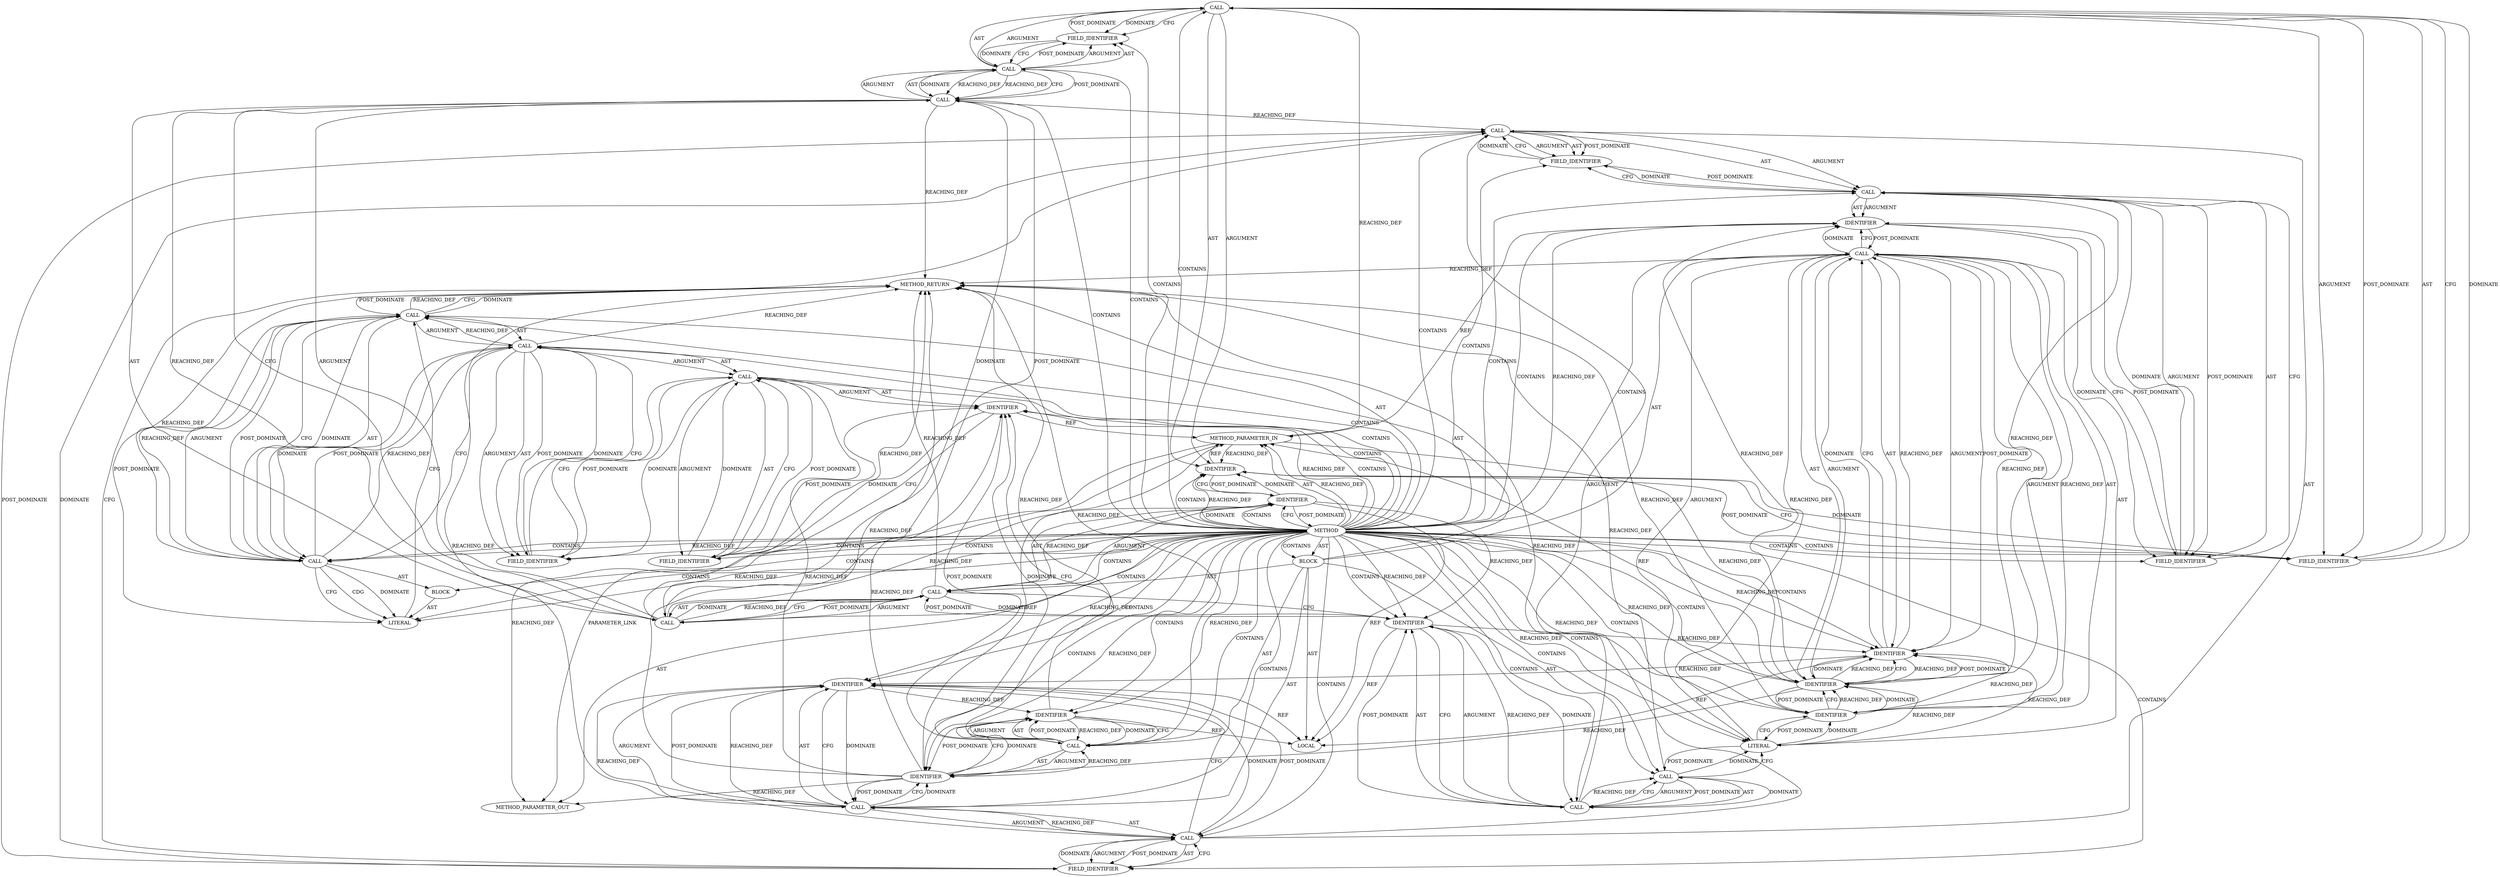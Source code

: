digraph {
  11585 [label=CALL ORDER=1 ARGUMENT_INDEX=1 CODE="con->v2" COLUMN_NUMBER=26 METHOD_FULL_NAME="<operator>.indirectFieldAccess" LINE_NUMBER=3496 TYPE_FULL_NAME="<empty>" DISPATCH_TYPE="STATIC_DISPATCH" SIGNATURE="" NAME="<operator>.indirectFieldAccess"]
  11601 [label=IDENTIFIER ORDER=1 ARGUMENT_INDEX=1 CODE="con" COLUMN_NUMBER=2 LINE_NUMBER=3500 TYPE_FULL_NAME="ceph_connection*" NAME="con"]
  11580 [label=CALL ORDER=2 ARGUMENT_INDEX=-1 CODE="resid = iov_iter_count(&con->v2.in_iter)" COLUMN_NUMBER=2 METHOD_FULL_NAME="<operator>.assignment" LINE_NUMBER=3496 TYPE_FULL_NAME="<empty>" DISPATCH_TYPE="STATIC_DISPATCH" SIGNATURE="" NAME="<operator>.assignment"]
  11605 [label=IDENTIFIER ORDER=2 ARGUMENT_INDEX=2 CODE="resid" COLUMN_NUMBER=27 LINE_NUMBER=3500 TYPE_FULL_NAME="int" NAME="resid"]
  11591 [label=IDENTIFIER ORDER=1 ARGUMENT_INDEX=1 CODE="resid" COLUMN_NUMBER=11 LINE_NUMBER=3497 TYPE_FULL_NAME="int" NAME="resid"]
  11592 [label=CALL ORDER=4 ARGUMENT_INDEX=-1 CODE="dout(\"%s con %p resid %d\\n\", __func__, con, resid)" COLUMN_NUMBER=2 METHOD_FULL_NAME="dout" LINE_NUMBER=3499 TYPE_FULL_NAME="<empty>" DISPATCH_TYPE="STATIC_DISPATCH" SIGNATURE="" NAME="dout"]
  11608 [label=IDENTIFIER ORDER=2 ARGUMENT_INDEX=2 CODE="resid" COLUMN_NUMBER=19 LINE_NUMBER=3501 TYPE_FULL_NAME="int" NAME="resid"]
  11594 [label=IDENTIFIER ORDER=2 ARGUMENT_INDEX=2 CODE="__func__" COLUMN_NUMBER=31 LINE_NUMBER=3499 TYPE_FULL_NAME="ANY" NAME="__func__"]
  11599 [label=CALL ORDER=1 ARGUMENT_INDEX=1 CODE="con->v2.in_iter" COLUMN_NUMBER=2 METHOD_FULL_NAME="<operator>.fieldAccess" LINE_NUMBER=3500 TYPE_FULL_NAME="<empty>" DISPATCH_TYPE="STATIC_DISPATCH" SIGNATURE="" NAME="<operator>.fieldAccess"]
  11588 [label=FIELD_IDENTIFIER ORDER=2 ARGUMENT_INDEX=2 CODE="in_iter" COLUMN_NUMBER=26 LINE_NUMBER=3496 CANONICAL_NAME="in_iter"]
  11612 [label=IDENTIFIER ORDER=1 ARGUMENT_INDEX=1 CODE="con" COLUMN_NUMBER=2 LINE_NUMBER=3502 TYPE_FULL_NAME="ceph_connection*" NAME="con"]
  11587 [label=FIELD_IDENTIFIER ORDER=2 ARGUMENT_INDEX=2 CODE="v2" COLUMN_NUMBER=26 LINE_NUMBER=3496 CANONICAL_NAME="v2"]
  11613 [label=FIELD_IDENTIFIER ORDER=2 ARGUMENT_INDEX=2 CODE="v2" COLUMN_NUMBER=2 LINE_NUMBER=3502 CANONICAL_NAME="v2"]
  11610 [label=CALL ORDER=1 ARGUMENT_INDEX=1 CODE="con->v2.in_state" COLUMN_NUMBER=2 METHOD_FULL_NAME="<operator>.fieldAccess" LINE_NUMBER=3502 TYPE_FULL_NAME="<empty>" DISPATCH_TYPE="STATIC_DISPATCH" SIGNATURE="" NAME="<operator>.fieldAccess"]
  11577 [label=METHOD_PARAMETER_IN ORDER=1 CODE="struct ceph_connection *con" IS_VARIADIC=false COLUMN_NUMBER=39 LINE_NUMBER=3492 TYPE_FULL_NAME="ceph_connection*" EVALUATION_STRATEGY="BY_VALUE" INDEX=1 NAME="con"]
  11606 [label=CALL ORDER=6 ARGUMENT_INDEX=-1 CODE="set_in_skip(con, resid)" COLUMN_NUMBER=2 METHOD_FULL_NAME="set_in_skip" LINE_NUMBER=3501 TYPE_FULL_NAME="<empty>" DISPATCH_TYPE="STATIC_DISPATCH" SIGNATURE="" NAME="set_in_skip"]
  11609 [label=CALL ORDER=7 ARGUMENT_INDEX=-1 CODE="con->v2.in_state = IN_S_FINISH_SKIP" COLUMN_NUMBER=2 METHOD_FULL_NAME="<operator>.assignment" LINE_NUMBER=3502 TYPE_FULL_NAME="<empty>" DISPATCH_TYPE="STATIC_DISPATCH" SIGNATURE="" NAME="<operator>.assignment"]
  11616 [label=BLOCK ORDER=1 ARGUMENT_INDEX=1 CODE="<empty>" TYPE_FULL_NAME="void"]
  11603 [label=FIELD_IDENTIFIER ORDER=2 ARGUMENT_INDEX=2 CODE="in_iter" COLUMN_NUMBER=2 LINE_NUMBER=3500 CANONICAL_NAME="in_iter"]
  11576 [label=METHOD COLUMN_NUMBER=1 LINE_NUMBER=3492 COLUMN_NUMBER_END=20 IS_EXTERNAL=false SIGNATURE="void revoke_at_handle_epilogue (ceph_connection*)" NAME="revoke_at_handle_epilogue" AST_PARENT_TYPE="TYPE_DECL" AST_PARENT_FULL_NAME="messenger_v2.c:<global>" ORDER=131 CODE="static void revoke_at_handle_epilogue(struct ceph_connection *con)
{
	int resid;

	resid = iov_iter_count(&con->v2.in_iter);
	WARN_ON(!resid);

	dout(\"%s con %p resid %d\\n\", __func__, con, resid);
	con->v2.in_iter.count -= resid;
	set_in_skip(con, resid);
	con->v2.in_state = IN_S_FINISH_SKIP;
}" FULL_NAME="revoke_at_handle_epilogue" LINE_NUMBER_END=3502 FILENAME="messenger_v2.c"]
  11604 [label=FIELD_IDENTIFIER ORDER=2 ARGUMENT_INDEX=2 CODE="count" COLUMN_NUMBER=2 LINE_NUMBER=3500 CANONICAL_NAME="count"]
  11597 [label=CALL ORDER=5 ARGUMENT_INDEX=-1 CODE="con->v2.in_iter.count -= resid" COLUMN_NUMBER=2 METHOD_FULL_NAME="<operator>.assignmentMinus" LINE_NUMBER=3500 TYPE_FULL_NAME="<empty>" DISPATCH_TYPE="STATIC_DISPATCH" SIGNATURE="" NAME="<operator>.assignmentMinus"]
  11589 [label=CALL ORDER=3 ARGUMENT_INDEX=-1 CODE="WARN_ON(!resid)" COLUMN_NUMBER=2 METHOD_FULL_NAME="WARN_ON" LINE_NUMBER=3497 TYPE_FULL_NAME="<empty>" DISPATCH_TYPE="STATIC_DISPATCH" SIGNATURE="" NAME="WARN_ON"]
  11617 [label=LITERAL ORDER=1 ARGUMENT_INDEX=1 CODE="8" COLUMN_NUMBER=21 LINE_NUMBER=3502 TYPE_FULL_NAME="int"]
  11584 [label=CALL ORDER=1 ARGUMENT_INDEX=1 CODE="con->v2.in_iter" COLUMN_NUMBER=26 METHOD_FULL_NAME="<operator>.fieldAccess" LINE_NUMBER=3496 TYPE_FULL_NAME="<empty>" DISPATCH_TYPE="STATIC_DISPATCH" SIGNATURE="" NAME="<operator>.fieldAccess"]
  11593 [label=LITERAL ORDER=1 ARGUMENT_INDEX=1 CODE="\"%s con %p resid %d\\n\"" COLUMN_NUMBER=7 LINE_NUMBER=3499 TYPE_FULL_NAME="char"]
  11582 [label=CALL ORDER=2 ARGUMENT_INDEX=2 CODE="iov_iter_count(&con->v2.in_iter)" COLUMN_NUMBER=10 METHOD_FULL_NAME="iov_iter_count" LINE_NUMBER=3496 TYPE_FULL_NAME="<empty>" DISPATCH_TYPE="STATIC_DISPATCH" SIGNATURE="" NAME="iov_iter_count"]
  11586 [label=IDENTIFIER ORDER=1 ARGUMENT_INDEX=1 CODE="con" COLUMN_NUMBER=26 LINE_NUMBER=3496 TYPE_FULL_NAME="ceph_connection*" NAME="con"]
  11614 [label=FIELD_IDENTIFIER ORDER=2 ARGUMENT_INDEX=2 CODE="in_state" COLUMN_NUMBER=2 LINE_NUMBER=3502 CANONICAL_NAME="in_state"]
  11596 [label=IDENTIFIER ORDER=4 ARGUMENT_INDEX=4 CODE="resid" COLUMN_NUMBER=46 LINE_NUMBER=3499 TYPE_FULL_NAME="int" NAME="resid"]
  11595 [label=IDENTIFIER ORDER=3 ARGUMENT_INDEX=3 CODE="con" COLUMN_NUMBER=41 LINE_NUMBER=3499 TYPE_FULL_NAME="ceph_connection*" NAME="con"]
  11598 [label=CALL ORDER=1 ARGUMENT_INDEX=1 CODE="con->v2.in_iter.count" COLUMN_NUMBER=2 METHOD_FULL_NAME="<operator>.fieldAccess" LINE_NUMBER=3500 TYPE_FULL_NAME="<empty>" DISPATCH_TYPE="STATIC_DISPATCH" SIGNATURE="" NAME="<operator>.fieldAccess"]
  11600 [label=CALL ORDER=1 ARGUMENT_INDEX=1 CODE="con->v2" COLUMN_NUMBER=2 METHOD_FULL_NAME="<operator>.indirectFieldAccess" LINE_NUMBER=3500 TYPE_FULL_NAME="<empty>" DISPATCH_TYPE="STATIC_DISPATCH" SIGNATURE="" NAME="<operator>.indirectFieldAccess"]
  11578 [label=BLOCK ORDER=2 ARGUMENT_INDEX=-1 CODE="{
	int resid;

	resid = iov_iter_count(&con->v2.in_iter);
	WARN_ON(!resid);

	dout(\"%s con %p resid %d\\n\", __func__, con, resid);
	con->v2.in_iter.count -= resid;
	set_in_skip(con, resid);
	con->v2.in_state = IN_S_FINISH_SKIP;
}" COLUMN_NUMBER=1 LINE_NUMBER=3493 TYPE_FULL_NAME="void"]
  11590 [label=CALL ORDER=1 ARGUMENT_INDEX=1 CODE="!resid" COLUMN_NUMBER=10 METHOD_FULL_NAME="<operator>.logicalNot" LINE_NUMBER=3497 TYPE_FULL_NAME="<empty>" DISPATCH_TYPE="STATIC_DISPATCH" SIGNATURE="" NAME="<operator>.logicalNot"]
  11618 [label=METHOD_RETURN ORDER=3 CODE="RET" COLUMN_NUMBER=1 LINE_NUMBER=3492 TYPE_FULL_NAME="void" EVALUATION_STRATEGY="BY_VALUE"]
  13308 [label=METHOD_PARAMETER_OUT ORDER=1 CODE="struct ceph_connection *con" IS_VARIADIC=false COLUMN_NUMBER=39 LINE_NUMBER=3492 TYPE_FULL_NAME="ceph_connection*" EVALUATION_STRATEGY="BY_VALUE" INDEX=1 NAME="con"]
  11615 [label=CALL ORDER=2 ARGUMENT_INDEX=2 CODE="IN_S_FINISH_SKIP" COLUMN_NUMBER=21 METHOD_FULL_NAME="messenger_v2.c:62:62:IN_S_FINISH_SKIP:0" LINE_NUMBER=3502 TYPE_FULL_NAME="int" DISPATCH_TYPE="INLINED" SIGNATURE="" NAME="IN_S_FINISH_SKIP"]
  11583 [label=CALL ORDER=1 ARGUMENT_INDEX=1 CODE="&con->v2.in_iter" COLUMN_NUMBER=25 METHOD_FULL_NAME="<operator>.addressOf" LINE_NUMBER=3496 TYPE_FULL_NAME="<empty>" DISPATCH_TYPE="STATIC_DISPATCH" SIGNATURE="" NAME="<operator>.addressOf"]
  11581 [label=IDENTIFIER ORDER=1 ARGUMENT_INDEX=1 CODE="resid" COLUMN_NUMBER=2 LINE_NUMBER=3496 TYPE_FULL_NAME="int" NAME="resid"]
  11611 [label=CALL ORDER=1 ARGUMENT_INDEX=1 CODE="con->v2" COLUMN_NUMBER=2 METHOD_FULL_NAME="<operator>.indirectFieldAccess" LINE_NUMBER=3502 TYPE_FULL_NAME="<empty>" DISPATCH_TYPE="STATIC_DISPATCH" SIGNATURE="" NAME="<operator>.indirectFieldAccess"]
  11579 [label=LOCAL ORDER=1 CODE="int resid" COLUMN_NUMBER=6 LINE_NUMBER=3494 TYPE_FULL_NAME="int" NAME="resid"]
  11607 [label=IDENTIFIER ORDER=1 ARGUMENT_INDEX=1 CODE="con" COLUMN_NUMBER=14 LINE_NUMBER=3501 TYPE_FULL_NAME="ceph_connection*" NAME="con"]
  11602 [label=FIELD_IDENTIFIER ORDER=2 ARGUMENT_INDEX=2 CODE="v2" COLUMN_NUMBER=2 LINE_NUMBER=3500 CANONICAL_NAME="v2"]
  11582 -> 11618 [label=REACHING_DEF VARIABLE="iov_iter_count(&con->v2.in_iter)"]
  11578 -> 11606 [label=AST ]
  11618 -> 11609 [label=POST_DOMINATE ]
  11602 -> 11601 [label=POST_DOMINATE ]
  11609 -> 11615 [label=ARGUMENT ]
  11611 -> 11613 [label=ARGUMENT ]
  11594 -> 11595 [label=CFG ]
  11599 -> 11604 [label=CFG ]
  11600 -> 11602 [label=ARGUMENT ]
  11583 -> 11584 [label=POST_DOMINATE ]
  11611 -> 11612 [label=AST ]
  11604 -> 11598 [label=CFG ]
  11584 -> 11583 [label=DOMINATE ]
  11613 -> 11611 [label=DOMINATE ]
  11582 -> 11583 [label=POST_DOMINATE ]
  11607 -> 11608 [label=CFG ]
  11576 -> 11614 [label=CONTAINS ]
  11576 -> 11608 [label=CONTAINS ]
  11607 -> 11618 [label=REACHING_DEF VARIABLE="con"]
  11610 -> 11614 [label=ARGUMENT ]
  11606 -> 11612 [label=DOMINATE ]
  11580 -> 11591 [label=DOMINATE ]
  11581 -> 11580 [label=REACHING_DEF VARIABLE="resid"]
  11576 -> 11616 [label=CONTAINS ]
  11590 -> 11591 [label=ARGUMENT ]
  11576 -> 11593 [label=REACHING_DEF VARIABLE=""]
  11586 -> 11581 [label=POST_DOMINATE ]
  11576 -> 11589 [label=CONTAINS ]
  11590 -> 11589 [label=DOMINATE ]
  11610 -> 11611 [label=ARGUMENT ]
  11596 -> 11592 [label=DOMINATE ]
  11601 -> 11602 [label=DOMINATE ]
  11583 -> 11582 [label=DOMINATE ]
  11576 -> 11598 [label=CONTAINS ]
  11576 -> 11580 [label=CONTAINS ]
  11607 -> 11606 [label=REACHING_DEF VARIABLE="con"]
  11576 -> 11607 [label=REACHING_DEF VARIABLE=""]
  11584 -> 11585 [label=ARGUMENT ]
  11576 -> 11617 [label=CONTAINS ]
  11585 -> 11586 [label=AST ]
  11580 -> 11582 [label=POST_DOMINATE ]
  11599 -> 11603 [label=ARGUMENT ]
  11615 -> 11617 [label=CDG ]
  11606 -> 11607 [label=AST ]
  11582 -> 11583 [label=AST ]
  11615 -> 11609 [label=DOMINATE ]
  11608 -> 11579 [label=REF ]
  11576 -> 11582 [label=CONTAINS ]
  11614 -> 11610 [label=CFG ]
  11598 -> 11599 [label=ARGUMENT ]
  11592 -> 11595 [label=AST ]
  11609 -> 11610 [label=AST ]
  11598 -> 11604 [label=AST ]
  11605 -> 11597 [label=CFG ]
  11591 -> 11579 [label=REF ]
  11611 -> 11614 [label=CFG ]
  11581 -> 11591 [label=REACHING_DEF VARIABLE="resid"]
  11605 -> 11598 [label=REACHING_DEF VARIABLE="resid"]
  11584 -> 11585 [label=AST ]
  11576 -> 11607 [label=CONTAINS ]
  11576 -> 11603 [label=CONTAINS ]
  11595 -> 11596 [label=DOMINATE ]
  11595 -> 11596 [label=REACHING_DEF VARIABLE="con"]
  11595 -> 11592 [label=REACHING_DEF VARIABLE="con"]
  11590 -> 11589 [label=REACHING_DEF VARIABLE="!resid"]
  11614 -> 11610 [label=DOMINATE ]
  11592 -> 11593 [label=AST ]
  11610 -> 11615 [label=CFG ]
  11597 -> 11598 [label=AST ]
  11598 -> 11604 [label=ARGUMENT ]
  11615 -> 11616 [label=AST ]
  11576 -> 11592 [label=CONTAINS ]
  11598 -> 11599 [label=AST ]
  11576 -> 11602 [label=CONTAINS ]
  11576 -> 11584 [label=CONTAINS ]
  11596 -> 11595 [label=REACHING_DEF VARIABLE="resid"]
  11595 -> 11600 [label=REACHING_DEF VARIABLE="con"]
  11612 -> 11577 [label=REF ]
  11601 -> 11577 [label=REF ]
  11576 -> 11587 [label=CONTAINS ]
  11591 -> 11590 [label=CFG ]
  11593 -> 11594 [label=DOMINATE ]
  11576 -> 11577 [label=AST ]
  11590 -> 11618 [label=REACHING_DEF VARIABLE="!resid"]
  11580 -> 11582 [label=ARGUMENT ]
  11613 -> 11612 [label=POST_DOMINATE ]
  11576 -> 11609 [label=CONTAINS ]
  11576 -> 11608 [label=REACHING_DEF VARIABLE=""]
  11603 -> 11599 [label=DOMINATE ]
  11582 -> 11580 [label=DOMINATE ]
  11614 -> 11611 [label=POST_DOMINATE ]
  11586 -> 11587 [label=DOMINATE ]
  11576 -> 11586 [label=REACHING_DEF VARIABLE=""]
  11598 -> 11604 [label=POST_DOMINATE ]
  11606 -> 11618 [label=REACHING_DEF VARIABLE="set_in_skip(con, resid)"]
  11583 -> 11618 [label=REACHING_DEF VARIABLE="&con->v2.in_iter"]
  11585 -> 11588 [label=DOMINATE ]
  11597 -> 11605 [label=ARGUMENT ]
  11613 -> 11611 [label=CFG ]
  11576 -> 11612 [label=REACHING_DEF VARIABLE=""]
  11607 -> 11611 [label=REACHING_DEF VARIABLE="con"]
  11591 -> 11596 [label=REACHING_DEF VARIABLE="resid"]
  11599 -> 11603 [label=AST ]
  11609 -> 11615 [label=POST_DOMINATE ]
  11582 -> 11580 [label=REACHING_DEF VARIABLE="iov_iter_count(&con->v2.in_iter)"]
  11581 -> 11586 [label=DOMINATE ]
  11585 -> 11588 [label=CFG ]
  11576 -> 11612 [label=CONTAINS ]
  11596 -> 11579 [label=REF ]
  11587 -> 11585 [label=CFG ]
  11580 -> 11581 [label=AST ]
  11607 -> 11612 [label=REACHING_DEF VARIABLE="con"]
  11588 -> 11584 [label=DOMINATE ]
  11610 -> 11615 [label=DOMINATE ]
  11596 -> 11592 [label=CFG ]
  11592 -> 11596 [label=ARGUMENT ]
  11586 -> 11587 [label=CFG ]
  11604 -> 11598 [label=DOMINATE ]
  11576 -> 11577 [label=REACHING_DEF VARIABLE=""]
  11605 -> 11608 [label=REACHING_DEF VARIABLE="resid"]
  11617 -> 11609 [label=CFG ]
  11603 -> 11600 [label=POST_DOMINATE ]
  11611 -> 11613 [label=AST ]
  11595 -> 11577 [label=REF ]
  11584 -> 11583 [label=REACHING_DEF VARIABLE="con->v2.in_iter"]
  11584 -> 11583 [label=REACHING_DEF VARIABLE="con->v2.in_iter"]
  11576 -> 11597 [label=CONTAINS ]
  11576 -> 11618 [label=AST ]
  11598 -> 11605 [label=CFG ]
  11576 -> 11590 [label=CONTAINS ]
  11592 -> 11594 [label=AST ]
  11609 -> 11618 [label=REACHING_DEF VARIABLE="con->v2.in_state = IN_S_FINISH_SKIP"]
  11604 -> 11599 [label=POST_DOMINATE ]
  11576 -> 11611 [label=CONTAINS ]
  11600 -> 11603 [label=CFG ]
  11594 -> 11592 [label=REACHING_DEF VARIABLE="__func__"]
  11593 -> 11595 [label=REACHING_DEF VARIABLE="\"%s con %p resid %d\\n\""]
  11577 -> 11585 [label=REACHING_DEF VARIABLE="con"]
  11583 -> 11582 [label=CFG ]
  11597 -> 11618 [label=REACHING_DEF VARIABLE="con->v2.in_iter.count -= resid"]
  11615 -> 11609 [label=REACHING_DEF VARIABLE="IN_S_FINISH_SKIP"]
  11588 -> 11585 [label=POST_DOMINATE ]
  11609 -> 11618 [label=CFG ]
  11592 -> 11593 [label=ARGUMENT ]
  11601 -> 11602 [label=CFG ]
  11578 -> 11592 [label=AST ]
  11576 -> 11604 [label=CONTAINS ]
  11603 -> 11599 [label=CFG ]
  11598 -> 11605 [label=DOMINATE ]
  11596 -> 11595 [label=POST_DOMINATE ]
  11605 -> 11597 [label=DOMINATE ]
  11591 -> 11580 [label=POST_DOMINATE ]
  11581 -> 11576 [label=POST_DOMINATE ]
  11609 -> 11615 [label=AST ]
  11615 -> 11617 [label=DOMINATE ]
  11580 -> 11581 [label=ARGUMENT ]
  11609 -> 11610 [label=ARGUMENT ]
  11577 -> 11586 [label=REACHING_DEF VARIABLE="con"]
  11585 -> 11586 [label=ARGUMENT ]
  11615 -> 11617 [label=CFG ]
  11576 -> 11605 [label=REACHING_DEF VARIABLE=""]
  11605 -> 11598 [label=POST_DOMINATE ]
  11610 -> 11614 [label=AST ]
  11592 -> 11595 [label=ARGUMENT ]
  11607 -> 13308 [label=REACHING_DEF VARIABLE="con"]
  11576 -> 11586 [label=CONTAINS ]
  11615 -> 11618 [label=REACHING_DEF VARIABLE="IN_S_FINISH_SKIP"]
  11595 -> 11596 [label=CFG ]
  11578 -> 11580 [label=AST ]
  11582 -> 11581 [label=REACHING_DEF VARIABLE="iov_iter_count(&con->v2.in_iter)"]
  11589 -> 11590 [label=ARGUMENT ]
  11591 -> 11590 [label=DOMINATE ]
  11610 -> 11614 [label=POST_DOMINATE ]
  11586 -> 11577 [label=REF ]
  11599 -> 11603 [label=POST_DOMINATE ]
  11607 -> 11608 [label=DOMINATE ]
  11611 -> 11612 [label=ARGUMENT ]
  11591 -> 11590 [label=REACHING_DEF VARIABLE="resid"]
  11608 -> 11606 [label=REACHING_DEF VARIABLE="resid"]
  11589 -> 11593 [label=DOMINATE ]
  11594 -> 11595 [label=REACHING_DEF VARIABLE="__func__"]
  11576 -> 11615 [label=REACHING_DEF VARIABLE=""]
  11597 -> 11598 [label=ARGUMENT ]
  11576 -> 11591 [label=REACHING_DEF VARIABLE=""]
  11584 -> 11588 [label=POST_DOMINATE ]
  11600 -> 11602 [label=POST_DOMINATE ]
  11611 -> 11614 [label=DOMINATE ]
  11608 -> 11606 [label=DOMINATE ]
  11576 -> 11605 [label=CONTAINS ]
  11577 -> 11595 [label=REACHING_DEF VARIABLE="con"]
  11583 -> 11584 [label=ARGUMENT ]
  11610 -> 11611 [label=AST ]
  11612 -> 11613 [label=DOMINATE ]
  11582 -> 11583 [label=ARGUMENT ]
  11576 -> 11595 [label=REACHING_DEF VARIABLE=""]
  11602 -> 11600 [label=CFG ]
  11597 -> 11605 [label=POST_DOMINATE ]
  11596 -> 11592 [label=REACHING_DEF VARIABLE="resid"]
  11595 -> 11601 [label=REACHING_DEF VARIABLE="con"]
  11593 -> 11589 [label=POST_DOMINATE ]
  11584 -> 11588 [label=ARGUMENT ]
  11599 -> 11600 [label=AST ]
  11578 -> 11597 [label=AST ]
  11578 -> 11579 [label=AST ]
  11597 -> 11607 [label=CFG ]
  11606 -> 11607 [label=ARGUMENT ]
  11576 -> 11599 [label=CONTAINS ]
  11589 -> 11590 [label=POST_DOMINATE ]
  11576 -> 11591 [label=CONTAINS ]
  11576 -> 11610 [label=CONTAINS ]
  11593 -> 11596 [label=REACHING_DEF VARIABLE="\"%s con %p resid %d\\n\""]
  11583 -> 11584 [label=AST ]
  11615 -> 11610 [label=POST_DOMINATE ]
  11576 -> 11615 [label=CONTAINS ]
  11609 -> 11618 [label=DOMINATE ]
  11600 -> 11601 [label=ARGUMENT ]
  11593 -> 11592 [label=REACHING_DEF VARIABLE="\"%s con %p resid %d\\n\""]
  11608 -> 11618 [label=REACHING_DEF VARIABLE="resid"]
  11585 -> 11587 [label=ARGUMENT ]
  11612 -> 11606 [label=POST_DOMINATE ]
  11582 -> 11580 [label=CFG ]
  11585 -> 11587 [label=POST_DOMINATE ]
  11590 -> 11589 [label=CFG ]
  11606 -> 11612 [label=CFG ]
  11576 -> 11600 [label=CONTAINS ]
  11576 -> 11581 [label=DOMINATE ]
  11589 -> 11590 [label=AST ]
  11602 -> 11600 [label=DOMINATE ]
  11576 -> 11594 [label=CONTAINS ]
  11576 -> 11583 [label=CONTAINS ]
  11576 -> 11596 [label=CONTAINS ]
  11576 -> 11601 [label=CONTAINS ]
  11595 -> 11607 [label=REACHING_DEF VARIABLE="con"]
  11580 -> 11618 [label=REACHING_DEF VARIABLE="resid = iov_iter_count(&con->v2.in_iter)"]
  11592 -> 11618 [label=REACHING_DEF VARIABLE="dout(\"%s con %p resid %d\\n\", __func__, con, resid)"]
  11590 -> 11591 [label=POST_DOMINATE ]
  11608 -> 11607 [label=POST_DOMINATE ]
  11576 -> 11593 [label=CONTAINS ]
  11576 -> 11594 [label=REACHING_DEF VARIABLE=""]
  11600 -> 11601 [label=AST ]
  11576 -> 13308 [label=AST ]
  11598 -> 11597 [label=REACHING_DEF VARIABLE="con->v2.in_iter.count"]
  11576 -> 11581 [label=CONTAINS ]
  11599 -> 11600 [label=ARGUMENT ]
  11600 -> 11603 [label=DOMINATE ]
  11592 -> 11601 [label=DOMINATE ]
  11610 -> 11609 [label=REACHING_DEF VARIABLE="con->v2.in_state"]
  11577 -> 13308 [label=REACHING_DEF VARIABLE="con"]
  11605 -> 11597 [label=REACHING_DEF VARIABLE="resid"]
  11578 -> 11589 [label=AST ]
  11578 -> 11609 [label=AST ]
  11576 -> 11578 [label=CONTAINS ]
  11615 -> 11609 [label=CFG ]
  11587 -> 11585 [label=DOMINATE ]
  11611 -> 11613 [label=POST_DOMINATE ]
  11597 -> 11607 [label=DOMINATE ]
  11585 -> 11587 [label=AST ]
  11594 -> 11595 [label=DOMINATE ]
  11606 -> 11608 [label=ARGUMENT ]
  11616 -> 11617 [label=AST ]
  11576 -> 11606 [label=CONTAINS ]
  11577 -> 13308 [label=PARAMETER_LINK ]
  11592 -> 11594 [label=ARGUMENT ]
  11590 -> 11591 [label=AST ]
  11597 -> 11605 [label=AST ]
  11596 -> 11605 [label=REACHING_DEF VARIABLE="resid"]
  11600 -> 11602 [label=AST ]
  11593 -> 11594 [label=CFG ]
  11606 -> 11608 [label=AST ]
  11607 -> 11577 [label=REF ]
  11576 -> 11601 [label=REACHING_DEF VARIABLE=""]
  11584 -> 11588 [label=AST ]
  11595 -> 11594 [label=POST_DOMINATE ]
  11592 -> 11596 [label=AST ]
  11588 -> 11584 [label=CFG ]
  11580 -> 11591 [label=CFG ]
  11594 -> 11618 [label=REACHING_DEF VARIABLE="__func__"]
  11589 -> 11593 [label=CFG ]
  11592 -> 11601 [label=CFG ]
  11608 -> 11606 [label=CFG ]
  11609 -> 11617 [label=POST_DOMINATE ]
  11589 -> 11618 [label=REACHING_DEF VARIABLE="WARN_ON(!resid)"]
  11599 -> 11604 [label=DOMINATE ]
  11584 -> 11583 [label=CFG ]
  11594 -> 11593 [label=POST_DOMINATE ]
  11576 -> 11596 [label=REACHING_DEF VARIABLE=""]
  11605 -> 11579 [label=REF ]
  11610 -> 11618 [label=REACHING_DEF VARIABLE="con->v2.in_state"]
  11576 -> 11595 [label=CONTAINS ]
  11576 -> 11581 [label=CFG ]
  11594 -> 11596 [label=REACHING_DEF VARIABLE="__func__"]
  11583 -> 11599 [label=REACHING_DEF VARIABLE="&con->v2.in_iter"]
  11580 -> 11582 [label=AST ]
  11576 -> 11578 [label=AST ]
  11576 -> 11585 [label=CONTAINS ]
  11583 -> 11582 [label=REACHING_DEF VARIABLE="&con->v2.in_iter"]
  11606 -> 11608 [label=POST_DOMINATE ]
  11587 -> 11586 [label=POST_DOMINATE ]
  11612 -> 11613 [label=CFG ]
  11576 -> 11588 [label=CONTAINS ]
  11581 -> 11586 [label=CFG ]
  11607 -> 11597 [label=POST_DOMINATE ]
  11615 -> 11610 [label=REACHING_DEF VARIABLE="IN_S_FINISH_SKIP"]
  11601 -> 11592 [label=POST_DOMINATE ]
  11576 -> 11617 [label=REACHING_DEF VARIABLE=""]
  11576 -> 11613 [label=CONTAINS ]
  11581 -> 11579 [label=REF ]
  11592 -> 11596 [label=POST_DOMINATE ]
}
